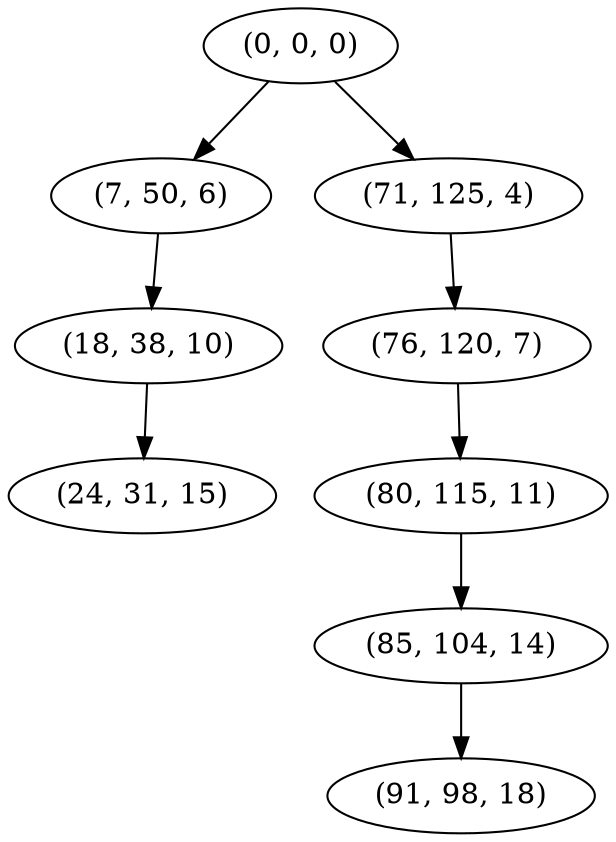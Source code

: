 digraph tree {
    "(0, 0, 0)";
    "(7, 50, 6)";
    "(18, 38, 10)";
    "(24, 31, 15)";
    "(71, 125, 4)";
    "(76, 120, 7)";
    "(80, 115, 11)";
    "(85, 104, 14)";
    "(91, 98, 18)";
    "(0, 0, 0)" -> "(7, 50, 6)";
    "(0, 0, 0)" -> "(71, 125, 4)";
    "(7, 50, 6)" -> "(18, 38, 10)";
    "(18, 38, 10)" -> "(24, 31, 15)";
    "(71, 125, 4)" -> "(76, 120, 7)";
    "(76, 120, 7)" -> "(80, 115, 11)";
    "(80, 115, 11)" -> "(85, 104, 14)";
    "(85, 104, 14)" -> "(91, 98, 18)";
}
